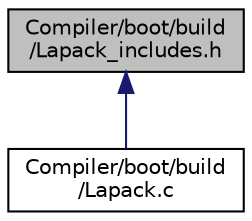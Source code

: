 digraph "Compiler/boot/build/Lapack_includes.h"
{
  edge [fontname="Helvetica",fontsize="10",labelfontname="Helvetica",labelfontsize="10"];
  node [fontname="Helvetica",fontsize="10",shape=record];
  Node1 [label="Compiler/boot/build\l/Lapack_includes.h",height=0.2,width=0.4,color="black", fillcolor="grey75", style="filled", fontcolor="black"];
  Node1 -> Node2 [dir="back",color="midnightblue",fontsize="10",style="solid",fontname="Helvetica"];
  Node2 [label="Compiler/boot/build\l/Lapack.c",height=0.2,width=0.4,color="black", fillcolor="white", style="filled",URL="$d3/d89/_lapack_8c.html"];
}
